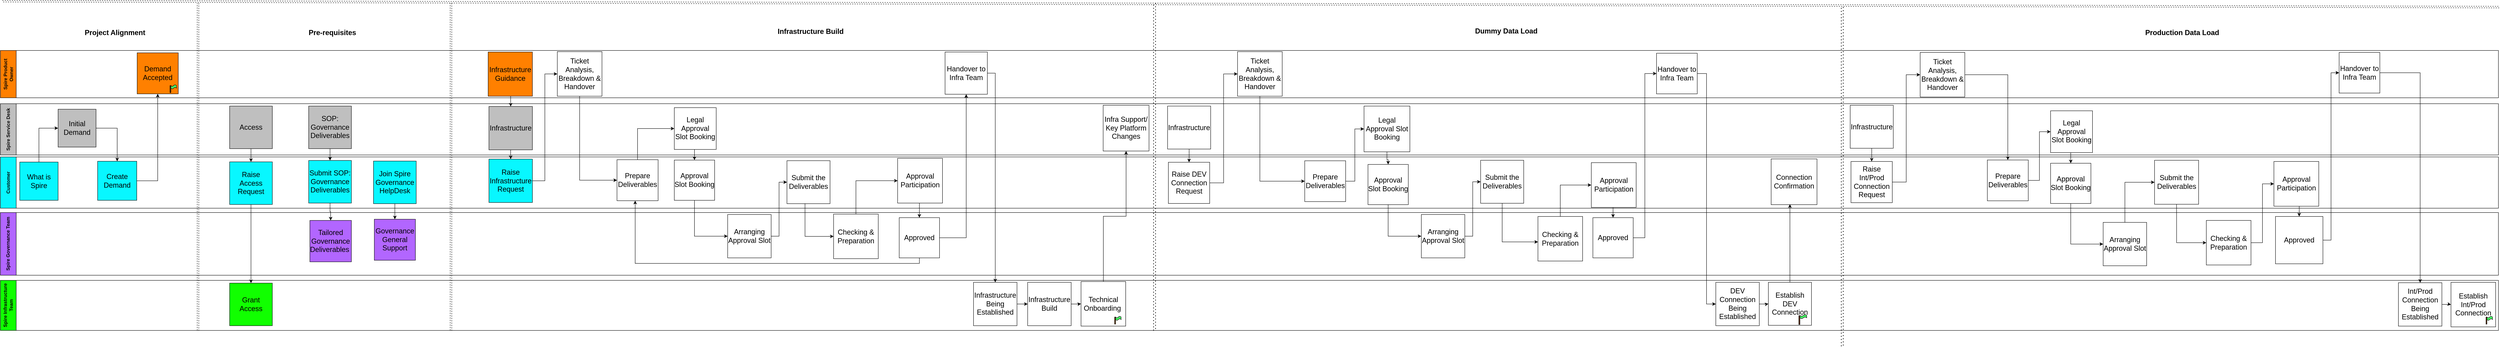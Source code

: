 <mxfile version="24.7.6">
  <diagram name="Page-1" id="jH9X4JJsDZ_ZStQkH7_o">
    <mxGraphModel dx="3366" dy="1893" grid="1" gridSize="10" guides="1" tooltips="1" connect="1" arrows="1" fold="1" page="1" pageScale="1" pageWidth="850" pageHeight="1100" math="0" shadow="0">
      <root>
        <mxCell id="0" />
        <mxCell id="1" parent="0" />
        <mxCell id="82_Ag931LT2ZOT2VYiMG-121" style="edgeStyle=orthogonalEdgeStyle;rounded=0;orthogonalLoop=1;jettySize=auto;html=1;exitX=0.5;exitY=0;exitDx=0;exitDy=0;entryX=0;entryY=0.5;entryDx=0;entryDy=0;" parent="1" source="qbZJIbXkHSn2Dnnv8URz-1" target="82_Ag931LT2ZOT2VYiMG-100" edge="1">
          <mxGeometry relative="1" as="geometry" />
        </mxCell>
        <mxCell id="jGQv9b9LemF5QD2wP8w_-19" value="Spire Product Owner" style="swimlane;horizontal=0;whiteSpace=wrap;html=1;startSize=40;fillColor=#FF8000;" parent="1" vertex="1">
          <mxGeometry x="-1180" y="-200" width="6320" height="120" as="geometry" />
        </mxCell>
        <mxCell id="82_Ag931LT2ZOT2VYiMG-1" value="&lt;div&gt;&lt;font style=&quot;font-size: 18px;&quot;&gt;Handover to Infra Team&lt;/font&gt;&lt;/div&gt;" style="whiteSpace=wrap;html=1;aspect=fixed;spacing=1;" parent="jGQv9b9LemF5QD2wP8w_-19" vertex="1">
          <mxGeometry x="2390" y="4" width="107" height="107" as="geometry" />
        </mxCell>
        <mxCell id="jGQv9b9LemF5QD2wP8w_-6" value="&lt;font style=&quot;font-size: 18px;&quot;&gt;Infrastructure Guidance&lt;/font&gt;" style="whiteSpace=wrap;html=1;aspect=fixed;fillColor=#FF8000;" parent="jGQv9b9LemF5QD2wP8w_-19" vertex="1">
          <mxGeometry x="1234" y="4" width="112" height="112" as="geometry" />
        </mxCell>
        <mxCell id="qbZJIbXkHSn2Dnnv8URz-4" value="&lt;font style=&quot;font-size: 18px;&quot;&gt;Demand Accepted&lt;/font&gt;" style="whiteSpace=wrap;html=1;aspect=fixed;fillColor=#FF8000;" parent="jGQv9b9LemF5QD2wP8w_-19" vertex="1">
          <mxGeometry x="346" y="6" width="104" height="104" as="geometry" />
        </mxCell>
        <mxCell id="82_Ag931LT2ZOT2VYiMG-70" value="" style="group" parent="jGQv9b9LemF5QD2wP8w_-19" vertex="1" connectable="0">
          <mxGeometry x="429" y="87" width="16.4" height="20" as="geometry" />
        </mxCell>
        <mxCell id="82_Ag931LT2ZOT2VYiMG-67" value="" style="shape=tape;whiteSpace=wrap;html=1;fillColor=#4AFF68;" parent="82_Ag931LT2ZOT2VYiMG-70" vertex="1">
          <mxGeometry x="2.343" width="14.057" height="10.526" as="geometry" />
        </mxCell>
        <mxCell id="82_Ag931LT2ZOT2VYiMG-69" value="" style="rounded=0;whiteSpace=wrap;html=1;fillColor=#663300;" parent="82_Ag931LT2ZOT2VYiMG-70" vertex="1">
          <mxGeometry y="2.105" width="2.343" height="17.895" as="geometry" />
        </mxCell>
        <mxCell id="jGQv9b9LemF5QD2wP8w_-8" value="&lt;font style=&quot;font-size: 18px;&quot;&gt;Ticket Analysis, Breakdown &amp;amp; Handover&lt;/font&gt;" style="whiteSpace=wrap;html=1;aspect=fixed;" parent="jGQv9b9LemF5QD2wP8w_-19" vertex="1">
          <mxGeometry x="1409" y="3" width="113" height="113" as="geometry" />
        </mxCell>
        <mxCell id="82_Ag931LT2ZOT2VYiMG-153" value="&lt;font style=&quot;font-size: 18px;&quot;&gt;Ticket Analysis, Breakdown &amp;amp; Handover&lt;/font&gt;" style="whiteSpace=wrap;html=1;aspect=fixed;" parent="jGQv9b9LemF5QD2wP8w_-19" vertex="1">
          <mxGeometry x="3130" y="3" width="113" height="113" as="geometry" />
        </mxCell>
        <mxCell id="82_Ag931LT2ZOT2VYiMG-25" value="&lt;div&gt;&lt;font style=&quot;font-size: 18px;&quot;&gt;Handover to Infra Team&lt;/font&gt;&lt;/div&gt;" style="whiteSpace=wrap;html=1;aspect=fixed;spacing=1;" parent="jGQv9b9LemF5QD2wP8w_-19" vertex="1">
          <mxGeometry x="4190" y="7" width="103" height="103" as="geometry" />
        </mxCell>
        <mxCell id="82_Ag931LT2ZOT2VYiMG-188" value="" style="endArrow=none;dashed=1;html=1;rounded=0;shape=link;" parent="jGQv9b9LemF5QD2wP8w_-19" edge="1">
          <mxGeometry width="50" height="50" relative="1" as="geometry">
            <mxPoint x="1140" y="710" as="sourcePoint" />
            <mxPoint x="1140" y="-120" as="targetPoint" />
          </mxGeometry>
        </mxCell>
        <mxCell id="jGQv9b9LemF5QD2wP8w_-20" value="Customer" style="swimlane;horizontal=0;whiteSpace=wrap;html=1;startSize=40;fillColor=#08F7FF;" parent="1" vertex="1">
          <mxGeometry x="-1180" y="70" width="6320" height="130" as="geometry" />
        </mxCell>
        <mxCell id="qbZJIbXkHSn2Dnnv8URz-3" value="&lt;font style=&quot;font-size: 18px;&quot;&gt;Create Demand&lt;/font&gt;" style="whiteSpace=wrap;html=1;aspect=fixed;fillColor=#08F7FF;" parent="jGQv9b9LemF5QD2wP8w_-20" vertex="1">
          <mxGeometry x="246" y="11" width="99" height="99" as="geometry" />
        </mxCell>
        <mxCell id="82_Ag931LT2ZOT2VYiMG-110" value="&lt;div&gt;&lt;font style=&quot;font-size: 18px;&quot;&gt;Join Spire Governance HelpDesk&lt;/font&gt;&lt;/div&gt;" style="whiteSpace=wrap;html=1;aspect=fixed;spacing=1;fillColor=#08F7FF;" parent="jGQv9b9LemF5QD2wP8w_-20" vertex="1">
          <mxGeometry x="944" y="10.5" width="108" height="108" as="geometry" />
        </mxCell>
        <mxCell id="qbZJIbXkHSn2Dnnv8URz-2" value="&lt;font style=&quot;font-size: 18px;&quot;&gt;Submit SOP: Governance Deliverables&lt;/font&gt;" style="whiteSpace=wrap;html=1;aspect=fixed;fillColor=#08F7FF;" parent="jGQv9b9LemF5QD2wP8w_-20" vertex="1">
          <mxGeometry x="780" y="9" width="108" height="108" as="geometry" />
        </mxCell>
        <mxCell id="qbZJIbXkHSn2Dnnv8URz-1" value="&lt;font style=&quot;font-size: 18px;&quot;&gt;What is Spire&lt;/font&gt;" style="whiteSpace=wrap;html=1;aspect=fixed;fillColor=#08F7FF;" parent="jGQv9b9LemF5QD2wP8w_-20" vertex="1">
          <mxGeometry x="49" y="13" width="97" height="97" as="geometry" />
        </mxCell>
        <mxCell id="82_Ag931LT2ZOT2VYiMG-127" value="&lt;font style=&quot;font-size: 18px;&quot;&gt;Raise Access Request&lt;/font&gt;" style="whiteSpace=wrap;html=1;aspect=fixed;fillColor=#08F7FF;" parent="jGQv9b9LemF5QD2wP8w_-20" vertex="1">
          <mxGeometry x="580" y="12.5" width="108" height="108" as="geometry" />
        </mxCell>
        <mxCell id="jGQv9b9LemF5QD2wP8w_-10" value="&lt;span style=&quot;font-size: 18px;&quot;&gt;Approval Participation&lt;/span&gt;" style="whiteSpace=wrap;html=1;aspect=fixed;spacing=1;" parent="jGQv9b9LemF5QD2wP8w_-20" vertex="1">
          <mxGeometry x="2270" y="3.5" width="113.5" height="113.5" as="geometry" />
        </mxCell>
        <mxCell id="jGQv9b9LemF5QD2wP8w_-9" value="&lt;div&gt;&lt;font style=&quot;font-size: 18px;&quot;&gt;Submit the Deliverables&lt;/font&gt;&lt;/div&gt;" style="whiteSpace=wrap;html=1;aspect=fixed;spacing=1;" parent="jGQv9b9LemF5QD2wP8w_-20" vertex="1">
          <mxGeometry x="1990" y="9.5" width="109" height="109" as="geometry" />
        </mxCell>
        <mxCell id="jGQv9b9LemF5QD2wP8w_-5" value="&lt;div&gt;&lt;font style=&quot;font-size: 18px;&quot;&gt;Approval Slot Booking&lt;/font&gt;&lt;/div&gt;" style="whiteSpace=wrap;html=1;aspect=fixed;spacing=1;" parent="jGQv9b9LemF5QD2wP8w_-20" vertex="1">
          <mxGeometry x="1705" y="8" width="102" height="102" as="geometry" />
        </mxCell>
        <mxCell id="jGQv9b9LemF5QD2wP8w_-4" value="&lt;div&gt;&lt;font style=&quot;font-size: 18px;&quot;&gt;Prepare Deliverables&lt;/font&gt;&lt;/div&gt;" style="whiteSpace=wrap;html=1;aspect=fixed;spacing=1;" parent="jGQv9b9LemF5QD2wP8w_-20" vertex="1">
          <mxGeometry x="1560" y="7" width="104" height="104" as="geometry" />
        </mxCell>
        <mxCell id="82_Ag931LT2ZOT2VYiMG-11" value="&lt;div&gt;&lt;font style=&quot;font-size: 18px;&quot;&gt;Prepare Deliverables&lt;/font&gt;&lt;/div&gt;" style="whiteSpace=wrap;html=1;aspect=fixed;spacing=1;" parent="jGQv9b9LemF5QD2wP8w_-20" vertex="1">
          <mxGeometry x="3300" y="9.75" width="103.5" height="103.5" as="geometry" />
        </mxCell>
        <mxCell id="82_Ag931LT2ZOT2VYiMG-111" value="&lt;span style=&quot;font-size: 18px;&quot;&gt;Infrastructure&lt;/span&gt;" style="whiteSpace=wrap;html=1;aspect=fixed;" parent="jGQv9b9LemF5QD2wP8w_-20" vertex="1">
          <mxGeometry x="2953" y="-129" width="109" height="109" as="geometry" />
        </mxCell>
        <mxCell id="82_Ag931LT2ZOT2VYiMG-135" value="&lt;font style=&quot;font-size: 18px;&quot;&gt;Raise Infrastructure Request&lt;/font&gt;" style="whiteSpace=wrap;html=1;aspect=fixed;fillColor=#08F7FF;" parent="jGQv9b9LemF5QD2wP8w_-20" vertex="1">
          <mxGeometry x="1236" y="5.5" width="110" height="110" as="geometry" />
        </mxCell>
        <mxCell id="jGQv9b9LemF5QD2wP8w_-2" value="&lt;div&gt;&lt;font style=&quot;font-size: 18px;&quot;&gt;Raise DEV Connection Request&lt;/font&gt;&lt;/div&gt;" style="whiteSpace=wrap;html=1;aspect=fixed;spacing=1;" parent="jGQv9b9LemF5QD2wP8w_-20" vertex="1">
          <mxGeometry x="2955" y="13.5" width="104.5" height="104.5" as="geometry" />
        </mxCell>
        <mxCell id="82_Ag931LT2ZOT2VYiMG-152" style="edgeStyle=orthogonalEdgeStyle;rounded=0;orthogonalLoop=1;jettySize=auto;html=1;" parent="jGQv9b9LemF5QD2wP8w_-20" source="82_Ag931LT2ZOT2VYiMG-111" target="jGQv9b9LemF5QD2wP8w_-2" edge="1">
          <mxGeometry relative="1" as="geometry" />
        </mxCell>
        <mxCell id="82_Ag931LT2ZOT2VYiMG-183" value="&lt;font style=&quot;font-size: 18px;&quot;&gt;Connection Confirmation&lt;/font&gt;" style="whiteSpace=wrap;html=1;aspect=fixed;spacing=1;" parent="jGQv9b9LemF5QD2wP8w_-20" vertex="1">
          <mxGeometry x="4480" y="5" width="116" height="116" as="geometry" />
        </mxCell>
        <mxCell id="82_Ag931LT2ZOT2VYiMG-157" value="&lt;div&gt;&lt;font style=&quot;font-size: 18px;&quot;&gt;Submit the Deliverables&lt;/font&gt;&lt;/div&gt;" style="whiteSpace=wrap;html=1;aspect=fixed;spacing=1;" parent="jGQv9b9LemF5QD2wP8w_-20" vertex="1">
          <mxGeometry x="3745" y="8.5" width="109" height="109" as="geometry" />
        </mxCell>
        <mxCell id="82_Ag931LT2ZOT2VYiMG-224" value="&lt;div&gt;&lt;font style=&quot;font-size: 18px;&quot;&gt;Submit the Deliverables&lt;/font&gt;&lt;/div&gt;" style="whiteSpace=wrap;html=1;aspect=fixed;spacing=1;" parent="jGQv9b9LemF5QD2wP8w_-20" vertex="1">
          <mxGeometry x="5450" y="8.5" width="111.5" height="111.5" as="geometry" />
        </mxCell>
        <mxCell id="jGQv9b9LemF5QD2wP8w_-22" value="Spire Governance Team" style="swimlane;horizontal=0;whiteSpace=wrap;html=1;startSize=40;fillColor=#B266FF;" parent="1" vertex="1">
          <mxGeometry x="-1180" y="211" width="6320" height="159" as="geometry" />
        </mxCell>
        <mxCell id="82_Ag931LT2ZOT2VYiMG-109" value="&lt;font style=&quot;font-size: 18px;&quot;&gt;Tailored Governance Deliverables&amp;nbsp;&lt;/font&gt;" style="whiteSpace=wrap;html=1;aspect=fixed;fillColor=#B266FF;" parent="jGQv9b9LemF5QD2wP8w_-22" vertex="1">
          <mxGeometry x="783" y="20" width="105" height="105" as="geometry" />
        </mxCell>
        <mxCell id="jGQv9b9LemF5QD2wP8w_-7" value="&lt;div&gt;&lt;font style=&quot;font-size: 18px;&quot;&gt;Governance General Support&lt;/font&gt;&lt;/div&gt;" style="whiteSpace=wrap;html=1;aspect=fixed;spacing=1;fillColor=#B266FF;" parent="jGQv9b9LemF5QD2wP8w_-22" vertex="1">
          <mxGeometry x="946" y="17" width="104" height="104" as="geometry" />
        </mxCell>
        <mxCell id="jGQv9b9LemF5QD2wP8w_-15" value="&lt;div&gt;&lt;font style=&quot;font-size: 18px;&quot;&gt;Arranging Approval Slot&lt;/font&gt;&lt;/div&gt;" style="whiteSpace=wrap;html=1;aspect=fixed;spacing=1;" parent="jGQv9b9LemF5QD2wP8w_-22" vertex="1">
          <mxGeometry x="1840" y="5" width="110" height="110" as="geometry" />
        </mxCell>
        <mxCell id="jGQv9b9LemF5QD2wP8w_-13" value="&lt;div&gt;&lt;font style=&quot;font-size: 18px;&quot;&gt;Checking &amp;amp; Preparation&lt;/font&gt;&lt;/div&gt;" style="whiteSpace=wrap;html=1;aspect=fixed;spacing=1;" parent="jGQv9b9LemF5QD2wP8w_-22" vertex="1">
          <mxGeometry x="2108" y="4" width="113" height="113" as="geometry" />
        </mxCell>
        <mxCell id="jGQv9b9LemF5QD2wP8w_-16" value="&lt;div&gt;&lt;font style=&quot;font-size: 18px;&quot;&gt;Approved&lt;/font&gt;&lt;/div&gt;" style="whiteSpace=wrap;html=1;aspect=fixed;spacing=1;align=center;verticalAlign=middle;horizontal=1;labelPosition=center;verticalLabelPosition=middle;" parent="jGQv9b9LemF5QD2wP8w_-22" vertex="1">
          <mxGeometry x="2274" y="13" width="102" height="102" as="geometry" />
        </mxCell>
        <mxCell id="82_Ag931LT2ZOT2VYiMG-155" value="&lt;span style=&quot;font-size: 18px;&quot;&gt;Approval Participation&lt;/span&gt;" style="whiteSpace=wrap;html=1;aspect=fixed;spacing=1;" parent="jGQv9b9LemF5QD2wP8w_-22" vertex="1">
          <mxGeometry x="4025" y="-126.5" width="113.5" height="113.5" as="geometry" />
        </mxCell>
        <mxCell id="82_Ag931LT2ZOT2VYiMG-158" value="&lt;div&gt;&lt;font style=&quot;font-size: 18px;&quot;&gt;Approval Slot Booking&lt;/font&gt;&lt;/div&gt;" style="whiteSpace=wrap;html=1;aspect=fixed;spacing=1;" parent="jGQv9b9LemF5QD2wP8w_-22" vertex="1">
          <mxGeometry x="3460" y="-122" width="102" height="102" as="geometry" />
        </mxCell>
        <mxCell id="82_Ag931LT2ZOT2VYiMG-159" value="&lt;div&gt;&lt;font style=&quot;font-size: 18px;&quot;&gt;Arranging Approval Slot&lt;/font&gt;&lt;/div&gt;" style="whiteSpace=wrap;html=1;aspect=fixed;spacing=1;" parent="jGQv9b9LemF5QD2wP8w_-22" vertex="1">
          <mxGeometry x="3595" y="5" width="110" height="110" as="geometry" />
        </mxCell>
        <mxCell id="82_Ag931LT2ZOT2VYiMG-245" style="edgeStyle=orthogonalEdgeStyle;rounded=0;orthogonalLoop=1;jettySize=auto;html=1;entryX=0;entryY=0.5;entryDx=0;entryDy=0;exitX=0.5;exitY=0;exitDx=0;exitDy=0;" parent="jGQv9b9LemF5QD2wP8w_-22" source="82_Ag931LT2ZOT2VYiMG-160" target="82_Ag931LT2ZOT2VYiMG-155" edge="1">
          <mxGeometry relative="1" as="geometry" />
        </mxCell>
        <mxCell id="82_Ag931LT2ZOT2VYiMG-160" value="&lt;div&gt;&lt;font style=&quot;font-size: 18px;&quot;&gt;Checking &amp;amp; Preparation&lt;/font&gt;&lt;/div&gt;" style="whiteSpace=wrap;html=1;aspect=fixed;spacing=1;" parent="jGQv9b9LemF5QD2wP8w_-22" vertex="1">
          <mxGeometry x="3890" y="10" width="113" height="113" as="geometry" />
        </mxCell>
        <mxCell id="82_Ag931LT2ZOT2VYiMG-162" value="&lt;div&gt;&lt;font style=&quot;font-size: 18px;&quot;&gt;Approved&lt;/font&gt;&lt;/div&gt;" style="whiteSpace=wrap;html=1;aspect=fixed;spacing=1;align=center;verticalAlign=middle;horizontal=1;labelPosition=center;verticalLabelPosition=middle;" parent="jGQv9b9LemF5QD2wP8w_-22" vertex="1">
          <mxGeometry x="4029" y="13" width="102" height="102" as="geometry" />
        </mxCell>
        <mxCell id="82_Ag931LT2ZOT2VYiMG-168" style="edgeStyle=orthogonalEdgeStyle;rounded=0;orthogonalLoop=1;jettySize=auto;html=1;" parent="jGQv9b9LemF5QD2wP8w_-22" source="82_Ag931LT2ZOT2VYiMG-163" target="82_Ag931LT2ZOT2VYiMG-158" edge="1">
          <mxGeometry relative="1" as="geometry" />
        </mxCell>
        <mxCell id="82_Ag931LT2ZOT2VYiMG-163" value="&lt;font style=&quot;font-size: 18px;&quot;&gt;Legal Approval Slot Booking&lt;/font&gt;" style="whiteSpace=wrap;html=1;aspect=fixed;spacing=1;" parent="jGQv9b9LemF5QD2wP8w_-22" vertex="1">
          <mxGeometry x="3450" y="-270" width="116" height="116" as="geometry" />
        </mxCell>
        <mxCell id="82_Ag931LT2ZOT2VYiMG-164" style="edgeStyle=orthogonalEdgeStyle;rounded=0;orthogonalLoop=1;jettySize=auto;html=1;exitX=0.5;exitY=1;exitDx=0;exitDy=0;entryX=0;entryY=0.5;entryDx=0;entryDy=0;" parent="jGQv9b9LemF5QD2wP8w_-22" source="82_Ag931LT2ZOT2VYiMG-158" target="82_Ag931LT2ZOT2VYiMG-159" edge="1">
          <mxGeometry relative="1" as="geometry" />
        </mxCell>
        <mxCell id="82_Ag931LT2ZOT2VYiMG-166" style="edgeStyle=orthogonalEdgeStyle;rounded=0;orthogonalLoop=1;jettySize=auto;html=1;exitX=0.5;exitY=1;exitDx=0;exitDy=0;entryX=0.5;entryY=0;entryDx=0;entryDy=0;" parent="jGQv9b9LemF5QD2wP8w_-22" source="82_Ag931LT2ZOT2VYiMG-155" target="82_Ag931LT2ZOT2VYiMG-162" edge="1">
          <mxGeometry relative="1" as="geometry" />
        </mxCell>
        <mxCell id="82_Ag931LT2ZOT2VYiMG-237" style="edgeStyle=orthogonalEdgeStyle;rounded=0;orthogonalLoop=1;jettySize=auto;html=1;" parent="jGQv9b9LemF5QD2wP8w_-22" source="82_Ag931LT2ZOT2VYiMG-218" target="82_Ag931LT2ZOT2VYiMG-220" edge="1">
          <mxGeometry relative="1" as="geometry" />
        </mxCell>
        <mxCell id="82_Ag931LT2ZOT2VYiMG-218" value="&lt;font style=&quot;font-size: 18px;&quot;&gt;Ticket Analysis, Breakdown &amp;amp; Handover&lt;/font&gt;" style="whiteSpace=wrap;html=1;aspect=fixed;" parent="jGQv9b9LemF5QD2wP8w_-22" vertex="1">
          <mxGeometry x="4857" y="-406" width="113" height="113" as="geometry" />
        </mxCell>
        <mxCell id="82_Ag931LT2ZOT2VYiMG-256" style="edgeStyle=orthogonalEdgeStyle;rounded=0;orthogonalLoop=1;jettySize=auto;html=1;exitX=1;exitY=0.5;exitDx=0;exitDy=0;" parent="jGQv9b9LemF5QD2wP8w_-22" source="82_Ag931LT2ZOT2VYiMG-219" target="82_Ag931LT2ZOT2VYiMG-231" edge="1">
          <mxGeometry relative="1" as="geometry" />
        </mxCell>
        <mxCell id="82_Ag931LT2ZOT2VYiMG-219" value="&lt;div&gt;&lt;font style=&quot;font-size: 18px;&quot;&gt;Handover to Infra Team&lt;/font&gt;&lt;/div&gt;" style="whiteSpace=wrap;html=1;aspect=fixed;spacing=1;" parent="jGQv9b9LemF5QD2wP8w_-22" vertex="1">
          <mxGeometry x="5917" y="-406" width="103" height="103" as="geometry" />
        </mxCell>
        <mxCell id="82_Ag931LT2ZOT2VYiMG-238" style="edgeStyle=orthogonalEdgeStyle;rounded=0;orthogonalLoop=1;jettySize=auto;html=1;entryX=0;entryY=0.5;entryDx=0;entryDy=0;" parent="jGQv9b9LemF5QD2wP8w_-22" source="82_Ag931LT2ZOT2VYiMG-220" target="82_Ag931LT2ZOT2VYiMG-229" edge="1">
          <mxGeometry relative="1" as="geometry" />
        </mxCell>
        <mxCell id="82_Ag931LT2ZOT2VYiMG-220" value="&lt;div&gt;&lt;font style=&quot;font-size: 18px;&quot;&gt;Prepare Deliverables&lt;/font&gt;&lt;/div&gt;" style="whiteSpace=wrap;html=1;aspect=fixed;spacing=1;" parent="jGQv9b9LemF5QD2wP8w_-22" vertex="1">
          <mxGeometry x="5027" y="-133.25" width="103.5" height="103.5" as="geometry" />
        </mxCell>
        <mxCell id="82_Ag931LT2ZOT2VYiMG-234" style="edgeStyle=orthogonalEdgeStyle;rounded=0;orthogonalLoop=1;jettySize=auto;html=1;entryX=0.5;entryY=0;entryDx=0;entryDy=0;" parent="jGQv9b9LemF5QD2wP8w_-22" source="82_Ag931LT2ZOT2VYiMG-221" target="82_Ag931LT2ZOT2VYiMG-222" edge="1">
          <mxGeometry relative="1" as="geometry" />
        </mxCell>
        <mxCell id="82_Ag931LT2ZOT2VYiMG-221" value="&lt;span style=&quot;font-size: 18px;&quot;&gt;Infrastructure&lt;/span&gt;" style="whiteSpace=wrap;html=1;aspect=fixed;" parent="jGQv9b9LemF5QD2wP8w_-22" vertex="1">
          <mxGeometry x="4680" y="-272" width="109" height="109" as="geometry" />
        </mxCell>
        <mxCell id="82_Ag931LT2ZOT2VYiMG-236" style="edgeStyle=orthogonalEdgeStyle;rounded=0;orthogonalLoop=1;jettySize=auto;html=1;entryX=0;entryY=0.5;entryDx=0;entryDy=0;" parent="jGQv9b9LemF5QD2wP8w_-22" source="82_Ag931LT2ZOT2VYiMG-222" target="82_Ag931LT2ZOT2VYiMG-218" edge="1">
          <mxGeometry relative="1" as="geometry" />
        </mxCell>
        <mxCell id="82_Ag931LT2ZOT2VYiMG-222" value="&lt;div&gt;&lt;font style=&quot;font-size: 18px;&quot;&gt;Raise Int/Prod Connection Request&lt;/font&gt;&lt;/div&gt;" style="whiteSpace=wrap;html=1;aspect=fixed;spacing=1;" parent="jGQv9b9LemF5QD2wP8w_-22" vertex="1">
          <mxGeometry x="4682" y="-129.5" width="104.5" height="104.5" as="geometry" />
        </mxCell>
        <mxCell id="82_Ag931LT2ZOT2VYiMG-254" style="edgeStyle=orthogonalEdgeStyle;rounded=0;orthogonalLoop=1;jettySize=auto;html=1;exitX=0.5;exitY=1;exitDx=0;exitDy=0;entryX=0.5;entryY=0;entryDx=0;entryDy=0;" parent="jGQv9b9LemF5QD2wP8w_-22" source="82_Ag931LT2ZOT2VYiMG-223" target="82_Ag931LT2ZOT2VYiMG-228" edge="1">
          <mxGeometry relative="1" as="geometry" />
        </mxCell>
        <mxCell id="82_Ag931LT2ZOT2VYiMG-223" value="&lt;span style=&quot;font-size: 18px;&quot;&gt;Approval Participation&lt;/span&gt;" style="whiteSpace=wrap;html=1;aspect=fixed;spacing=1;" parent="jGQv9b9LemF5QD2wP8w_-22" vertex="1">
          <mxGeometry x="5752" y="-129.5" width="113.5" height="113.5" as="geometry" />
        </mxCell>
        <mxCell id="82_Ag931LT2ZOT2VYiMG-240" style="edgeStyle=orthogonalEdgeStyle;rounded=0;orthogonalLoop=1;jettySize=auto;html=1;entryX=0;entryY=0.5;entryDx=0;entryDy=0;exitX=0.5;exitY=1;exitDx=0;exitDy=0;" parent="jGQv9b9LemF5QD2wP8w_-22" source="82_Ag931LT2ZOT2VYiMG-225" target="82_Ag931LT2ZOT2VYiMG-226" edge="1">
          <mxGeometry relative="1" as="geometry" />
        </mxCell>
        <mxCell id="82_Ag931LT2ZOT2VYiMG-225" value="&lt;div&gt;&lt;font style=&quot;font-size: 18px;&quot;&gt;Approval Slot Booking&lt;/font&gt;&lt;/div&gt;" style="whiteSpace=wrap;html=1;aspect=fixed;spacing=1;" parent="jGQv9b9LemF5QD2wP8w_-22" vertex="1">
          <mxGeometry x="5187" y="-125" width="102" height="102" as="geometry" />
        </mxCell>
        <mxCell id="82_Ag931LT2ZOT2VYiMG-226" value="&lt;div&gt;&lt;font style=&quot;font-size: 18px;&quot;&gt;Arranging Approval Slot&lt;/font&gt;&lt;/div&gt;" style="whiteSpace=wrap;html=1;aspect=fixed;spacing=1;" parent="jGQv9b9LemF5QD2wP8w_-22" vertex="1">
          <mxGeometry x="5320" y="25" width="110" height="110" as="geometry" />
        </mxCell>
        <mxCell id="82_Ag931LT2ZOT2VYiMG-253" style="edgeStyle=orthogonalEdgeStyle;rounded=0;orthogonalLoop=1;jettySize=auto;html=1;exitX=1;exitY=0.5;exitDx=0;exitDy=0;entryX=0;entryY=0.5;entryDx=0;entryDy=0;" parent="jGQv9b9LemF5QD2wP8w_-22" source="82_Ag931LT2ZOT2VYiMG-227" target="82_Ag931LT2ZOT2VYiMG-223" edge="1">
          <mxGeometry relative="1" as="geometry" />
        </mxCell>
        <mxCell id="82_Ag931LT2ZOT2VYiMG-227" value="&lt;div&gt;&lt;font style=&quot;font-size: 18px;&quot;&gt;Checking &amp;amp; Preparation&lt;/font&gt;&lt;/div&gt;" style="whiteSpace=wrap;html=1;aspect=fixed;spacing=1;" parent="jGQv9b9LemF5QD2wP8w_-22" vertex="1">
          <mxGeometry x="5581" y="20" width="113" height="113" as="geometry" />
        </mxCell>
        <mxCell id="82_Ag931LT2ZOT2VYiMG-255" style="edgeStyle=orthogonalEdgeStyle;rounded=0;orthogonalLoop=1;jettySize=auto;html=1;entryX=0;entryY=0.5;entryDx=0;entryDy=0;" parent="jGQv9b9LemF5QD2wP8w_-22" source="82_Ag931LT2ZOT2VYiMG-228" target="82_Ag931LT2ZOT2VYiMG-219" edge="1">
          <mxGeometry relative="1" as="geometry" />
        </mxCell>
        <mxCell id="82_Ag931LT2ZOT2VYiMG-228" value="&lt;div&gt;&lt;font style=&quot;font-size: 18px;&quot;&gt;Approved&lt;/font&gt;&lt;/div&gt;" style="whiteSpace=wrap;html=1;aspect=fixed;spacing=1;align=center;verticalAlign=middle;horizontal=1;labelPosition=center;verticalLabelPosition=middle;" parent="jGQv9b9LemF5QD2wP8w_-22" vertex="1">
          <mxGeometry x="5756" y="10" width="120" height="120" as="geometry" />
        </mxCell>
        <mxCell id="82_Ag931LT2ZOT2VYiMG-239" style="edgeStyle=orthogonalEdgeStyle;rounded=0;orthogonalLoop=1;jettySize=auto;html=1;exitX=0.5;exitY=1;exitDx=0;exitDy=0;entryX=0.5;entryY=0;entryDx=0;entryDy=0;" parent="jGQv9b9LemF5QD2wP8w_-22" source="82_Ag931LT2ZOT2VYiMG-229" target="82_Ag931LT2ZOT2VYiMG-225" edge="1">
          <mxGeometry relative="1" as="geometry" />
        </mxCell>
        <mxCell id="82_Ag931LT2ZOT2VYiMG-229" value="&lt;font style=&quot;font-size: 18px;&quot;&gt;Legal Approval Slot Booking&lt;/font&gt;" style="whiteSpace=wrap;html=1;aspect=fixed;spacing=1;" parent="jGQv9b9LemF5QD2wP8w_-22" vertex="1">
          <mxGeometry x="5187" y="-258" width="106" height="106" as="geometry" />
        </mxCell>
        <mxCell id="82_Ag931LT2ZOT2VYiMG-230" value="&lt;div&gt;&lt;font style=&quot;font-size: 18px;&quot;&gt;Establish Int/Prod Connection&lt;/font&gt;&lt;/div&gt;" style="whiteSpace=wrap;html=1;aspect=fixed;spacing=1;" parent="jGQv9b9LemF5QD2wP8w_-22" vertex="1">
          <mxGeometry x="6200" y="177" width="113" height="113" as="geometry" />
        </mxCell>
        <mxCell id="82_Ag931LT2ZOT2VYiMG-258" style="edgeStyle=orthogonalEdgeStyle;rounded=0;orthogonalLoop=1;jettySize=auto;html=1;" parent="jGQv9b9LemF5QD2wP8w_-22" source="82_Ag931LT2ZOT2VYiMG-231" target="82_Ag931LT2ZOT2VYiMG-230" edge="1">
          <mxGeometry relative="1" as="geometry" />
        </mxCell>
        <mxCell id="82_Ag931LT2ZOT2VYiMG-231" value="&lt;span style=&quot;font-size: 18px;&quot;&gt;Int/Prod&lt;/span&gt;&lt;div&gt;&lt;span style=&quot;font-size: 18px;&quot;&gt;Connection Being Established&lt;/span&gt;&lt;/div&gt;" style="whiteSpace=wrap;html=1;aspect=fixed;spacing=1;" parent="jGQv9b9LemF5QD2wP8w_-22" vertex="1">
          <mxGeometry x="6067" y="178" width="110" height="110" as="geometry" />
        </mxCell>
        <mxCell id="82_Ag931LT2ZOT2VYiMG-34" value="Spire Infrastructure Team" style="swimlane;horizontal=0;whiteSpace=wrap;html=1;startSize=40;fillColor=#11FF00;" parent="1" vertex="1">
          <mxGeometry x="-1180" y="383" width="6320" height="127" as="geometry" />
        </mxCell>
        <mxCell id="82_Ag931LT2ZOT2VYiMG-129" value="&lt;font style=&quot;font-size: 18px;&quot;&gt;Grant Access&lt;/font&gt;" style="whiteSpace=wrap;html=1;aspect=fixed;fillColor=#11FF00;" parent="82_Ag931LT2ZOT2VYiMG-34" vertex="1">
          <mxGeometry x="580" y="7" width="108" height="108" as="geometry" />
        </mxCell>
        <mxCell id="82_Ag931LT2ZOT2VYiMG-148" style="edgeStyle=orthogonalEdgeStyle;rounded=0;orthogonalLoop=1;jettySize=auto;html=1;entryX=0;entryY=0.5;entryDx=0;entryDy=0;" parent="82_Ag931LT2ZOT2VYiMG-34" source="82_Ag931LT2ZOT2VYiMG-2" target="82_Ag931LT2ZOT2VYiMG-116" edge="1">
          <mxGeometry relative="1" as="geometry" />
        </mxCell>
        <mxCell id="82_Ag931LT2ZOT2VYiMG-2" value="&lt;div&gt;&lt;font style=&quot;font-size: 18px;&quot;&gt;Infrastructure Build&lt;/font&gt;&lt;/div&gt;" style="whiteSpace=wrap;html=1;aspect=fixed;spacing=1;" parent="82_Ag931LT2ZOT2VYiMG-34" vertex="1">
          <mxGeometry x="2599" y="5" width="110" height="110" as="geometry" />
        </mxCell>
        <mxCell id="82_Ag931LT2ZOT2VYiMG-116" value="&lt;font style=&quot;font-size: 18px;&quot;&gt;Technical&lt;/font&gt;&lt;div&gt;&lt;font style=&quot;font-size: 18px;&quot;&gt;Onboarding&amp;nbsp;&lt;/font&gt;&lt;/div&gt;" style="whiteSpace=wrap;html=1;aspect=fixed;spacing=1;" parent="82_Ag931LT2ZOT2VYiMG-34" vertex="1">
          <mxGeometry x="2734" y="3" width="113" height="113" as="geometry" />
        </mxCell>
        <mxCell id="82_Ag931LT2ZOT2VYiMG-169" value="" style="group" parent="82_Ag931LT2ZOT2VYiMG-34" vertex="1" connectable="0">
          <mxGeometry x="2819" y="91" width="16.4" height="20" as="geometry" />
        </mxCell>
        <mxCell id="82_Ag931LT2ZOT2VYiMG-170" value="" style="shape=tape;whiteSpace=wrap;html=1;fillColor=#4AFF68;" parent="82_Ag931LT2ZOT2VYiMG-169" vertex="1">
          <mxGeometry x="2.343" width="14.057" height="10.526" as="geometry" />
        </mxCell>
        <mxCell id="82_Ag931LT2ZOT2VYiMG-171" value="" style="rounded=0;whiteSpace=wrap;html=1;fillColor=#663300;" parent="82_Ag931LT2ZOT2VYiMG-169" vertex="1">
          <mxGeometry y="2.105" width="2.343" height="17.895" as="geometry" />
        </mxCell>
        <mxCell id="82_Ag931LT2ZOT2VYiMG-184" style="edgeStyle=orthogonalEdgeStyle;rounded=0;orthogonalLoop=1;jettySize=auto;html=1;" parent="82_Ag931LT2ZOT2VYiMG-34" source="82_Ag931LT2ZOT2VYiMG-18" edge="1">
          <mxGeometry relative="1" as="geometry">
            <mxPoint x="4527.5" y="-193" as="targetPoint" />
          </mxGeometry>
        </mxCell>
        <mxCell id="82_Ag931LT2ZOT2VYiMG-18" value="&lt;div&gt;&lt;font style=&quot;font-size: 18px;&quot;&gt;Establish DEV Connection&lt;/font&gt;&lt;/div&gt;" style="whiteSpace=wrap;html=1;aspect=fixed;spacing=1;" parent="82_Ag931LT2ZOT2VYiMG-34" vertex="1">
          <mxGeometry x="4473" y="5" width="109" height="109" as="geometry" />
        </mxCell>
        <mxCell id="82_Ag931LT2ZOT2VYiMG-177" style="edgeStyle=orthogonalEdgeStyle;rounded=0;orthogonalLoop=1;jettySize=auto;html=1;exitX=1;exitY=0.5;exitDx=0;exitDy=0;" parent="82_Ag931LT2ZOT2VYiMG-34" source="82_Ag931LT2ZOT2VYiMG-176" target="82_Ag931LT2ZOT2VYiMG-2" edge="1">
          <mxGeometry relative="1" as="geometry" />
        </mxCell>
        <mxCell id="82_Ag931LT2ZOT2VYiMG-176" value="&lt;span style=&quot;font-size: 18px;&quot;&gt;Infrastructure Being Established&lt;/span&gt;" style="whiteSpace=wrap;html=1;aspect=fixed;spacing=1;" parent="82_Ag931LT2ZOT2VYiMG-34" vertex="1">
          <mxGeometry x="2462" y="5" width="110" height="110" as="geometry" />
        </mxCell>
        <mxCell id="82_Ag931LT2ZOT2VYiMG-182" style="edgeStyle=orthogonalEdgeStyle;rounded=0;orthogonalLoop=1;jettySize=auto;html=1;exitX=1;exitY=0.5;exitDx=0;exitDy=0;" parent="82_Ag931LT2ZOT2VYiMG-34" source="82_Ag931LT2ZOT2VYiMG-180" target="82_Ag931LT2ZOT2VYiMG-18" edge="1">
          <mxGeometry relative="1" as="geometry" />
        </mxCell>
        <mxCell id="82_Ag931LT2ZOT2VYiMG-180" value="&lt;span style=&quot;font-size: 18px;&quot;&gt;DEV Connection Being Established&lt;/span&gt;" style="whiteSpace=wrap;html=1;aspect=fixed;spacing=1;" parent="82_Ag931LT2ZOT2VYiMG-34" vertex="1">
          <mxGeometry x="4340" y="5" width="110" height="110" as="geometry" />
        </mxCell>
        <mxCell id="82_Ag931LT2ZOT2VYiMG-190" value="" style="group" parent="82_Ag931LT2ZOT2VYiMG-34" vertex="1" connectable="0">
          <mxGeometry x="4550" y="87" width="20" height="25" as="geometry" />
        </mxCell>
        <mxCell id="82_Ag931LT2ZOT2VYiMG-191" value="" style="shape=tape;whiteSpace=wrap;html=1;fillColor=#4AFF68;" parent="82_Ag931LT2ZOT2VYiMG-190" vertex="1">
          <mxGeometry x="2.86" width="17.14" height="10" as="geometry" />
        </mxCell>
        <mxCell id="82_Ag931LT2ZOT2VYiMG-192" value="" style="rounded=0;whiteSpace=wrap;html=1;fillColor=#663300;" parent="82_Ag931LT2ZOT2VYiMG-190" vertex="1">
          <mxGeometry y="2.63" width="2.86" height="22.37" as="geometry" />
        </mxCell>
        <mxCell id="82_Ag931LT2ZOT2VYiMG-95" value="Spire Service Desk" style="swimlane;horizontal=0;whiteSpace=wrap;html=1;startSize=40;fillColor=#BFBFBF;" parent="1" vertex="1">
          <mxGeometry x="-1180" y="-65" width="6320" height="130" as="geometry" />
        </mxCell>
        <mxCell id="82_Ag931LT2ZOT2VYiMG-100" value="&lt;font style=&quot;font-size: 18px;&quot;&gt;Initial&lt;/font&gt;&lt;div&gt;&lt;font style=&quot;font-size: 18px;&quot;&gt;Demand&lt;/font&gt;&lt;/div&gt;" style="whiteSpace=wrap;html=1;aspect=fixed;fillColor=#BFBFBF;" parent="82_Ag931LT2ZOT2VYiMG-95" vertex="1">
          <mxGeometry x="146" y="14" width="96" height="96" as="geometry" />
        </mxCell>
        <mxCell id="82_Ag931LT2ZOT2VYiMG-103" value="&lt;font style=&quot;font-size: 18px;&quot;&gt;SOP: Governance Deliverables&lt;/font&gt;" style="whiteSpace=wrap;html=1;aspect=fixed;fillColor=#BFBFBF;" parent="82_Ag931LT2ZOT2VYiMG-95" vertex="1">
          <mxGeometry x="780" y="6" width="108" height="108" as="geometry" />
        </mxCell>
        <mxCell id="82_Ag931LT2ZOT2VYiMG-107" value="&lt;font style=&quot;font-size: 18px;&quot;&gt;Infrastructure&lt;/font&gt;" style="whiteSpace=wrap;html=1;aspect=fixed;fillColor=#BFBFBF;" parent="82_Ag931LT2ZOT2VYiMG-95" vertex="1">
          <mxGeometry x="1236" y="7" width="110" height="110" as="geometry" />
        </mxCell>
        <mxCell id="82_Ag931LT2ZOT2VYiMG-128" value="&lt;font style=&quot;font-size: 18px;&quot;&gt;Access&lt;/font&gt;" style="whiteSpace=wrap;html=1;aspect=fixed;fillColor=#BFBFBF;" parent="82_Ag931LT2ZOT2VYiMG-95" vertex="1">
          <mxGeometry x="580" y="6" width="108" height="108" as="geometry" />
        </mxCell>
        <mxCell id="82_Ag931LT2ZOT2VYiMG-114" value="&lt;font style=&quot;font-size: 18px;&quot;&gt;Legal Approval Slot Booking&lt;/font&gt;" style="whiteSpace=wrap;html=1;aspect=fixed;spacing=1;" parent="82_Ag931LT2ZOT2VYiMG-95" vertex="1">
          <mxGeometry x="1705" y="10" width="106" height="106" as="geometry" />
        </mxCell>
        <mxCell id="82_Ag931LT2ZOT2VYiMG-117" value="&lt;font style=&quot;font-size: 18px;&quot;&gt;Infra Support/ Key Platform Changes&lt;/font&gt;" style="whiteSpace=wrap;html=1;aspect=fixed;spacing=1;" parent="82_Ag931LT2ZOT2VYiMG-95" vertex="1">
          <mxGeometry x="2790" y="4" width="116" height="116" as="geometry" />
        </mxCell>
        <mxCell id="82_Ag931LT2ZOT2VYiMG-122" style="edgeStyle=orthogonalEdgeStyle;rounded=0;orthogonalLoop=1;jettySize=auto;html=1;exitX=1;exitY=0.5;exitDx=0;exitDy=0;entryX=0.5;entryY=0;entryDx=0;entryDy=0;" parent="1" source="82_Ag931LT2ZOT2VYiMG-100" target="qbZJIbXkHSn2Dnnv8URz-3" edge="1">
          <mxGeometry relative="1" as="geometry" />
        </mxCell>
        <mxCell id="82_Ag931LT2ZOT2VYiMG-123" style="edgeStyle=orthogonalEdgeStyle;rounded=0;orthogonalLoop=1;jettySize=auto;html=1;exitX=1;exitY=0.5;exitDx=0;exitDy=0;entryX=0.5;entryY=1;entryDx=0;entryDy=0;" parent="1" source="qbZJIbXkHSn2Dnnv8URz-3" target="qbZJIbXkHSn2Dnnv8URz-4" edge="1">
          <mxGeometry relative="1" as="geometry" />
        </mxCell>
        <mxCell id="82_Ag931LT2ZOT2VYiMG-130" style="edgeStyle=orthogonalEdgeStyle;rounded=0;orthogonalLoop=1;jettySize=auto;html=1;" parent="1" source="82_Ag931LT2ZOT2VYiMG-128" target="82_Ag931LT2ZOT2VYiMG-127" edge="1">
          <mxGeometry relative="1" as="geometry" />
        </mxCell>
        <mxCell id="82_Ag931LT2ZOT2VYiMG-131" style="edgeStyle=orthogonalEdgeStyle;rounded=0;orthogonalLoop=1;jettySize=auto;html=1;" parent="1" source="82_Ag931LT2ZOT2VYiMG-127" target="82_Ag931LT2ZOT2VYiMG-129" edge="1">
          <mxGeometry relative="1" as="geometry" />
        </mxCell>
        <mxCell id="82_Ag931LT2ZOT2VYiMG-132" style="edgeStyle=orthogonalEdgeStyle;rounded=0;orthogonalLoop=1;jettySize=auto;html=1;" parent="1" source="82_Ag931LT2ZOT2VYiMG-103" target="qbZJIbXkHSn2Dnnv8URz-2" edge="1">
          <mxGeometry relative="1" as="geometry" />
        </mxCell>
        <mxCell id="82_Ag931LT2ZOT2VYiMG-133" style="edgeStyle=orthogonalEdgeStyle;rounded=0;orthogonalLoop=1;jettySize=auto;html=1;" parent="1" source="qbZJIbXkHSn2Dnnv8URz-2" target="82_Ag931LT2ZOT2VYiMG-109" edge="1">
          <mxGeometry relative="1" as="geometry" />
        </mxCell>
        <mxCell id="82_Ag931LT2ZOT2VYiMG-134" style="edgeStyle=orthogonalEdgeStyle;rounded=0;orthogonalLoop=1;jettySize=auto;html=1;exitX=0.5;exitY=1;exitDx=0;exitDy=0;" parent="1" source="82_Ag931LT2ZOT2VYiMG-110" target="jGQv9b9LemF5QD2wP8w_-7" edge="1">
          <mxGeometry relative="1" as="geometry" />
        </mxCell>
        <mxCell id="jGQv9b9LemF5QD2wP8w_-33" style="edgeStyle=orthogonalEdgeStyle;rounded=0;orthogonalLoop=1;jettySize=auto;html=1;exitX=0.5;exitY=1;exitDx=0;exitDy=0;entryX=0;entryY=0.5;entryDx=0;entryDy=0;" parent="1" source="jGQv9b9LemF5QD2wP8w_-5" target="jGQv9b9LemF5QD2wP8w_-15" edge="1">
          <mxGeometry relative="1" as="geometry" />
        </mxCell>
        <mxCell id="82_Ag931LT2ZOT2VYiMG-136" style="edgeStyle=orthogonalEdgeStyle;rounded=0;orthogonalLoop=1;jettySize=auto;html=1;exitX=0.5;exitY=0;exitDx=0;exitDy=0;entryX=0;entryY=0.5;entryDx=0;entryDy=0;" parent="1" source="jGQv9b9LemF5QD2wP8w_-4" target="82_Ag931LT2ZOT2VYiMG-114" edge="1">
          <mxGeometry relative="1" as="geometry" />
        </mxCell>
        <mxCell id="82_Ag931LT2ZOT2VYiMG-137" style="edgeStyle=orthogonalEdgeStyle;rounded=0;orthogonalLoop=1;jettySize=auto;html=1;exitX=0.5;exitY=1;exitDx=0;exitDy=0;entryX=0.5;entryY=0;entryDx=0;entryDy=0;" parent="1" source="82_Ag931LT2ZOT2VYiMG-114" target="jGQv9b9LemF5QD2wP8w_-5" edge="1">
          <mxGeometry relative="1" as="geometry" />
        </mxCell>
        <mxCell id="82_Ag931LT2ZOT2VYiMG-138" style="edgeStyle=orthogonalEdgeStyle;rounded=0;orthogonalLoop=1;jettySize=auto;html=1;exitX=0.5;exitY=1;exitDx=0;exitDy=0;entryX=0.5;entryY=0;entryDx=0;entryDy=0;" parent="1" source="jGQv9b9LemF5QD2wP8w_-6" target="82_Ag931LT2ZOT2VYiMG-107" edge="1">
          <mxGeometry relative="1" as="geometry" />
        </mxCell>
        <mxCell id="82_Ag931LT2ZOT2VYiMG-139" style="edgeStyle=orthogonalEdgeStyle;rounded=0;orthogonalLoop=1;jettySize=auto;html=1;entryX=0.5;entryY=0;entryDx=0;entryDy=0;" parent="1" source="82_Ag931LT2ZOT2VYiMG-107" target="82_Ag931LT2ZOT2VYiMG-135" edge="1">
          <mxGeometry relative="1" as="geometry" />
        </mxCell>
        <mxCell id="82_Ag931LT2ZOT2VYiMG-140" style="edgeStyle=orthogonalEdgeStyle;rounded=0;orthogonalLoop=1;jettySize=auto;html=1;exitX=1;exitY=0.5;exitDx=0;exitDy=0;entryX=0;entryY=0.5;entryDx=0;entryDy=0;" parent="1" source="82_Ag931LT2ZOT2VYiMG-135" target="jGQv9b9LemF5QD2wP8w_-8" edge="1">
          <mxGeometry relative="1" as="geometry" />
        </mxCell>
        <mxCell id="82_Ag931LT2ZOT2VYiMG-143" style="edgeStyle=orthogonalEdgeStyle;rounded=0;orthogonalLoop=1;jettySize=auto;html=1;entryX=0;entryY=0.5;entryDx=0;entryDy=0;exitX=0.5;exitY=1;exitDx=0;exitDy=0;" parent="1" source="jGQv9b9LemF5QD2wP8w_-8" target="jGQv9b9LemF5QD2wP8w_-4" edge="1">
          <mxGeometry relative="1" as="geometry" />
        </mxCell>
        <mxCell id="jGQv9b9LemF5QD2wP8w_-37" style="edgeStyle=orthogonalEdgeStyle;rounded=0;orthogonalLoop=1;jettySize=auto;html=1;exitX=0.5;exitY=1;exitDx=0;exitDy=0;entryX=0.5;entryY=0;entryDx=0;entryDy=0;" parent="1" source="jGQv9b9LemF5QD2wP8w_-10" target="jGQv9b9LemF5QD2wP8w_-16" edge="1">
          <mxGeometry relative="1" as="geometry" />
        </mxCell>
        <mxCell id="jGQv9b9LemF5QD2wP8w_-38" style="edgeStyle=orthogonalEdgeStyle;rounded=0;orthogonalLoop=1;jettySize=auto;html=1;exitX=1;exitY=0.5;exitDx=0;exitDy=0;entryX=0.5;entryY=1;entryDx=0;entryDy=0;" parent="1" source="jGQv9b9LemF5QD2wP8w_-16" target="82_Ag931LT2ZOT2VYiMG-1" edge="1">
          <mxGeometry relative="1" as="geometry">
            <mxPoint x="1260" y="-80" as="targetPoint" />
          </mxGeometry>
        </mxCell>
        <mxCell id="82_Ag931LT2ZOT2VYiMG-144" style="edgeStyle=orthogonalEdgeStyle;rounded=0;orthogonalLoop=1;jettySize=auto;html=1;" parent="1" source="jGQv9b9LemF5QD2wP8w_-16" target="jGQv9b9LemF5QD2wP8w_-4" edge="1">
          <mxGeometry relative="1" as="geometry">
            <mxPoint x="425.556" y="190" as="targetPoint" />
            <Array as="points">
              <mxPoint x="1145" y="340" />
              <mxPoint x="426" y="340" />
            </Array>
          </mxGeometry>
        </mxCell>
        <mxCell id="82_Ag931LT2ZOT2VYiMG-146" style="edgeStyle=orthogonalEdgeStyle;rounded=0;orthogonalLoop=1;jettySize=auto;html=1;exitX=1;exitY=0.5;exitDx=0;exitDy=0;entryX=0.5;entryY=0;entryDx=0;entryDy=0;" parent="1" source="82_Ag931LT2ZOT2VYiMG-1" target="82_Ag931LT2ZOT2VYiMG-176" edge="1">
          <mxGeometry relative="1" as="geometry" />
        </mxCell>
        <mxCell id="82_Ag931LT2ZOT2VYiMG-149" style="edgeStyle=orthogonalEdgeStyle;rounded=0;orthogonalLoop=1;jettySize=auto;html=1;entryX=0.5;entryY=1;entryDx=0;entryDy=0;exitX=0.5;exitY=0;exitDx=0;exitDy=0;" parent="1" source="82_Ag931LT2ZOT2VYiMG-116" target="82_Ag931LT2ZOT2VYiMG-117" edge="1">
          <mxGeometry relative="1" as="geometry">
            <mxPoint x="1610" y="370" as="sourcePoint" />
          </mxGeometry>
        </mxCell>
        <mxCell id="82_Ag931LT2ZOT2VYiMG-154" style="edgeStyle=orthogonalEdgeStyle;rounded=0;orthogonalLoop=1;jettySize=auto;html=1;entryX=0;entryY=0.5;entryDx=0;entryDy=0;" parent="1" source="jGQv9b9LemF5QD2wP8w_-2" target="82_Ag931LT2ZOT2VYiMG-153" edge="1">
          <mxGeometry relative="1" as="geometry" />
        </mxCell>
        <mxCell id="82_Ag931LT2ZOT2VYiMG-167" style="edgeStyle=orthogonalEdgeStyle;rounded=0;orthogonalLoop=1;jettySize=auto;html=1;entryX=0;entryY=0.5;entryDx=0;entryDy=0;" parent="1" source="82_Ag931LT2ZOT2VYiMG-11" target="82_Ag931LT2ZOT2VYiMG-163" edge="1">
          <mxGeometry relative="1" as="geometry" />
        </mxCell>
        <mxCell id="82_Ag931LT2ZOT2VYiMG-173" value="" style="endArrow=none;dashed=1;html=1;dashPattern=1 3;strokeWidth=2;rounded=0;shape=link;" parent="1" edge="1">
          <mxGeometry width="50" height="50" relative="1" as="geometry">
            <mxPoint x="1740" y="510" as="sourcePoint" />
            <mxPoint x="1740" y="-320" as="targetPoint" />
          </mxGeometry>
        </mxCell>
        <mxCell id="82_Ag931LT2ZOT2VYiMG-174" style="edgeStyle=orthogonalEdgeStyle;rounded=0;orthogonalLoop=1;jettySize=auto;html=1;entryX=0;entryY=0.5;entryDx=0;entryDy=0;" parent="1" source="82_Ag931LT2ZOT2VYiMG-162" target="82_Ag931LT2ZOT2VYiMG-25" edge="1">
          <mxGeometry relative="1" as="geometry" />
        </mxCell>
        <mxCell id="82_Ag931LT2ZOT2VYiMG-181" style="edgeStyle=orthogonalEdgeStyle;rounded=0;orthogonalLoop=1;jettySize=auto;html=1;entryX=0;entryY=0.5;entryDx=0;entryDy=0;" parent="1" source="82_Ag931LT2ZOT2VYiMG-25" target="82_Ag931LT2ZOT2VYiMG-180" edge="1">
          <mxGeometry relative="1" as="geometry" />
        </mxCell>
        <mxCell id="82_Ag931LT2ZOT2VYiMG-187" value="" style="endArrow=none;dashed=1;html=1;rounded=0;shape=link;" parent="1" edge="1">
          <mxGeometry width="50" height="50" relative="1" as="geometry">
            <mxPoint x="-680" y="510" as="sourcePoint" />
            <mxPoint x="-680" y="-320" as="targetPoint" />
          </mxGeometry>
        </mxCell>
        <mxCell id="82_Ag931LT2ZOT2VYiMG-189" style="edgeStyle=orthogonalEdgeStyle;rounded=0;orthogonalLoop=1;jettySize=auto;html=1;entryX=0;entryY=0.5;entryDx=0;entryDy=0;exitX=0.5;exitY=1;exitDx=0;exitDy=0;" parent="1" source="82_Ag931LT2ZOT2VYiMG-153" target="82_Ag931LT2ZOT2VYiMG-11" edge="1">
          <mxGeometry relative="1" as="geometry" />
        </mxCell>
        <mxCell id="82_Ag931LT2ZOT2VYiMG-198" value="" style="endArrow=none;dashed=1;html=1;dashPattern=1 3;strokeWidth=2;rounded=0;shape=link;" parent="1" edge="1">
          <mxGeometry width="50" height="50" relative="1" as="geometry">
            <mxPoint x="3480" y="550" as="sourcePoint" />
            <mxPoint x="3480" y="-310" as="targetPoint" />
          </mxGeometry>
        </mxCell>
        <mxCell id="82_Ag931LT2ZOT2VYiMG-243" style="edgeStyle=orthogonalEdgeStyle;rounded=0;orthogonalLoop=1;jettySize=auto;html=1;entryX=0;entryY=0.5;entryDx=0;entryDy=0;" parent="1" source="82_Ag931LT2ZOT2VYiMG-159" target="82_Ag931LT2ZOT2VYiMG-157" edge="1">
          <mxGeometry relative="1" as="geometry" />
        </mxCell>
        <mxCell id="82_Ag931LT2ZOT2VYiMG-244" style="edgeStyle=orthogonalEdgeStyle;rounded=0;orthogonalLoop=1;jettySize=auto;html=1;exitX=0.5;exitY=1;exitDx=0;exitDy=0;entryX=0.001;entryY=0.571;entryDx=0;entryDy=0;entryPerimeter=0;" parent="1" source="82_Ag931LT2ZOT2VYiMG-157" target="82_Ag931LT2ZOT2VYiMG-160" edge="1">
          <mxGeometry relative="1" as="geometry" />
        </mxCell>
        <mxCell id="82_Ag931LT2ZOT2VYiMG-246" style="edgeStyle=orthogonalEdgeStyle;rounded=0;orthogonalLoop=1;jettySize=auto;html=1;entryX=0;entryY=0.5;entryDx=0;entryDy=0;" parent="1" source="jGQv9b9LemF5QD2wP8w_-15" target="jGQv9b9LemF5QD2wP8w_-9" edge="1">
          <mxGeometry relative="1" as="geometry" />
        </mxCell>
        <mxCell id="82_Ag931LT2ZOT2VYiMG-247" style="edgeStyle=orthogonalEdgeStyle;rounded=0;orthogonalLoop=1;jettySize=auto;html=1;exitX=0.419;exitY=0.994;exitDx=0;exitDy=0;entryX=0;entryY=0.5;entryDx=0;entryDy=0;exitPerimeter=0;" parent="1" source="jGQv9b9LemF5QD2wP8w_-9" target="jGQv9b9LemF5QD2wP8w_-13" edge="1">
          <mxGeometry relative="1" as="geometry" />
        </mxCell>
        <mxCell id="82_Ag931LT2ZOT2VYiMG-248" style="edgeStyle=orthogonalEdgeStyle;rounded=0;orthogonalLoop=1;jettySize=auto;html=1;exitX=0.5;exitY=0;exitDx=0;exitDy=0;entryX=0;entryY=0.5;entryDx=0;entryDy=0;" parent="1" source="jGQv9b9LemF5QD2wP8w_-13" target="jGQv9b9LemF5QD2wP8w_-10" edge="1">
          <mxGeometry relative="1" as="geometry" />
        </mxCell>
        <mxCell id="82_Ag931LT2ZOT2VYiMG-250" style="edgeStyle=orthogonalEdgeStyle;rounded=0;orthogonalLoop=1;jettySize=auto;html=1;entryX=0;entryY=0.5;entryDx=0;entryDy=0;exitX=0.5;exitY=1;exitDx=0;exitDy=0;" parent="1" source="82_Ag931LT2ZOT2VYiMG-224" target="82_Ag931LT2ZOT2VYiMG-227" edge="1">
          <mxGeometry relative="1" as="geometry" />
        </mxCell>
        <mxCell id="82_Ag931LT2ZOT2VYiMG-252" style="edgeStyle=orthogonalEdgeStyle;rounded=0;orthogonalLoop=1;jettySize=auto;html=1;entryX=0;entryY=0.5;entryDx=0;entryDy=0;exitX=0.5;exitY=0;exitDx=0;exitDy=0;" parent="1" source="82_Ag931LT2ZOT2VYiMG-226" target="82_Ag931LT2ZOT2VYiMG-224" edge="1">
          <mxGeometry relative="1" as="geometry" />
        </mxCell>
        <mxCell id="82_Ag931LT2ZOT2VYiMG-260" value="" style="shape=tape;whiteSpace=wrap;html=1;fillColor=#4AFF68;" parent="1" vertex="1">
          <mxGeometry x="5110.943" y="474" width="14.057" height="10.526" as="geometry" />
        </mxCell>
        <mxCell id="82_Ag931LT2ZOT2VYiMG-261" value="" style="rounded=0;whiteSpace=wrap;html=1;fillColor=#663300;" parent="1" vertex="1">
          <mxGeometry x="5108.6" y="476.105" width="2.343" height="17.895" as="geometry" />
        </mxCell>
        <mxCell id="Z6w0wAtpGpE573psw6HM-2" value="&lt;font style=&quot;font-size: 18px;&quot;&gt;&lt;b&gt;Pre-requisites&lt;/b&gt;&lt;/font&gt;" style="text;html=1;align=center;verticalAlign=middle;whiteSpace=wrap;rounded=0;" parent="1" vertex="1">
          <mxGeometry x="-450" y="-260" width="220" height="30" as="geometry" />
        </mxCell>
        <mxCell id="Z6w0wAtpGpE573psw6HM-4" value="&lt;font style=&quot;font-size: 18px;&quot;&gt;&lt;b&gt;Project Alignment&lt;/b&gt;&lt;/font&gt;" style="text;html=1;align=center;verticalAlign=middle;whiteSpace=wrap;rounded=0;strokeColor=none;" parent="1" vertex="1">
          <mxGeometry x="-1000" y="-260" width="220" height="30" as="geometry" />
        </mxCell>
        <mxCell id="Z6w0wAtpGpE573psw6HM-5" value="" style="endArrow=none;dashed=1;html=1;rounded=0;shape=link;entryX=1;entryY=0;entryDx=0;entryDy=0;" parent="1" edge="1">
          <mxGeometry width="50" height="50" relative="1" as="geometry">
            <mxPoint x="5142" y="-310" as="sourcePoint" />
            <mxPoint x="-1175" y="-325" as="targetPoint" />
          </mxGeometry>
        </mxCell>
        <mxCell id="Z6w0wAtpGpE573psw6HM-6" value="&lt;font style=&quot;font-size: 18px;&quot;&gt;&lt;b&gt;Infrastructure Build&lt;/b&gt;&lt;/font&gt;" style="text;html=1;align=center;verticalAlign=middle;whiteSpace=wrap;rounded=0;" parent="1" vertex="1">
          <mxGeometry x="760" y="-263" width="220" height="30" as="geometry" />
        </mxCell>
        <mxCell id="Z6w0wAtpGpE573psw6HM-7" value="&lt;font style=&quot;font-size: 18px;&quot;&gt;&lt;b&gt;Dummy Data Load&lt;/b&gt;&lt;/font&gt;" style="text;html=1;align=center;verticalAlign=middle;whiteSpace=wrap;rounded=0;" parent="1" vertex="1">
          <mxGeometry x="2520" y="-264" width="220" height="30" as="geometry" />
        </mxCell>
        <mxCell id="Z6w0wAtpGpE573psw6HM-8" value="&lt;font style=&quot;font-size: 18px;&quot;&gt;&lt;b&gt;Production Data Load&lt;/b&gt;&lt;/font&gt;" style="text;html=1;align=center;verticalAlign=middle;whiteSpace=wrap;rounded=0;" parent="1" vertex="1">
          <mxGeometry x="4230" y="-260" width="220" height="30" as="geometry" />
        </mxCell>
      </root>
    </mxGraphModel>
  </diagram>
</mxfile>
